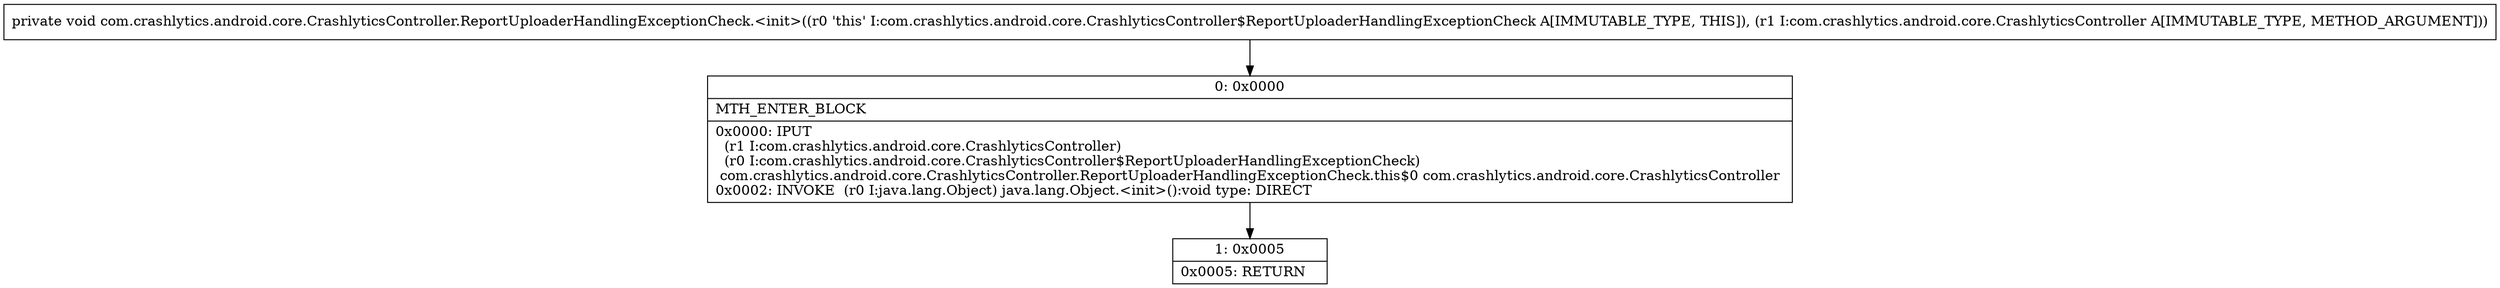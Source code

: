 digraph "CFG forcom.crashlytics.android.core.CrashlyticsController.ReportUploaderHandlingExceptionCheck.\<init\>(Lcom\/crashlytics\/android\/core\/CrashlyticsController;)V" {
Node_0 [shape=record,label="{0\:\ 0x0000|MTH_ENTER_BLOCK\l|0x0000: IPUT  \l  (r1 I:com.crashlytics.android.core.CrashlyticsController)\l  (r0 I:com.crashlytics.android.core.CrashlyticsController$ReportUploaderHandlingExceptionCheck)\l com.crashlytics.android.core.CrashlyticsController.ReportUploaderHandlingExceptionCheck.this$0 com.crashlytics.android.core.CrashlyticsController \l0x0002: INVOKE  (r0 I:java.lang.Object) java.lang.Object.\<init\>():void type: DIRECT \l}"];
Node_1 [shape=record,label="{1\:\ 0x0005|0x0005: RETURN   \l}"];
MethodNode[shape=record,label="{private void com.crashlytics.android.core.CrashlyticsController.ReportUploaderHandlingExceptionCheck.\<init\>((r0 'this' I:com.crashlytics.android.core.CrashlyticsController$ReportUploaderHandlingExceptionCheck A[IMMUTABLE_TYPE, THIS]), (r1 I:com.crashlytics.android.core.CrashlyticsController A[IMMUTABLE_TYPE, METHOD_ARGUMENT])) }"];
MethodNode -> Node_0;
Node_0 -> Node_1;
}


